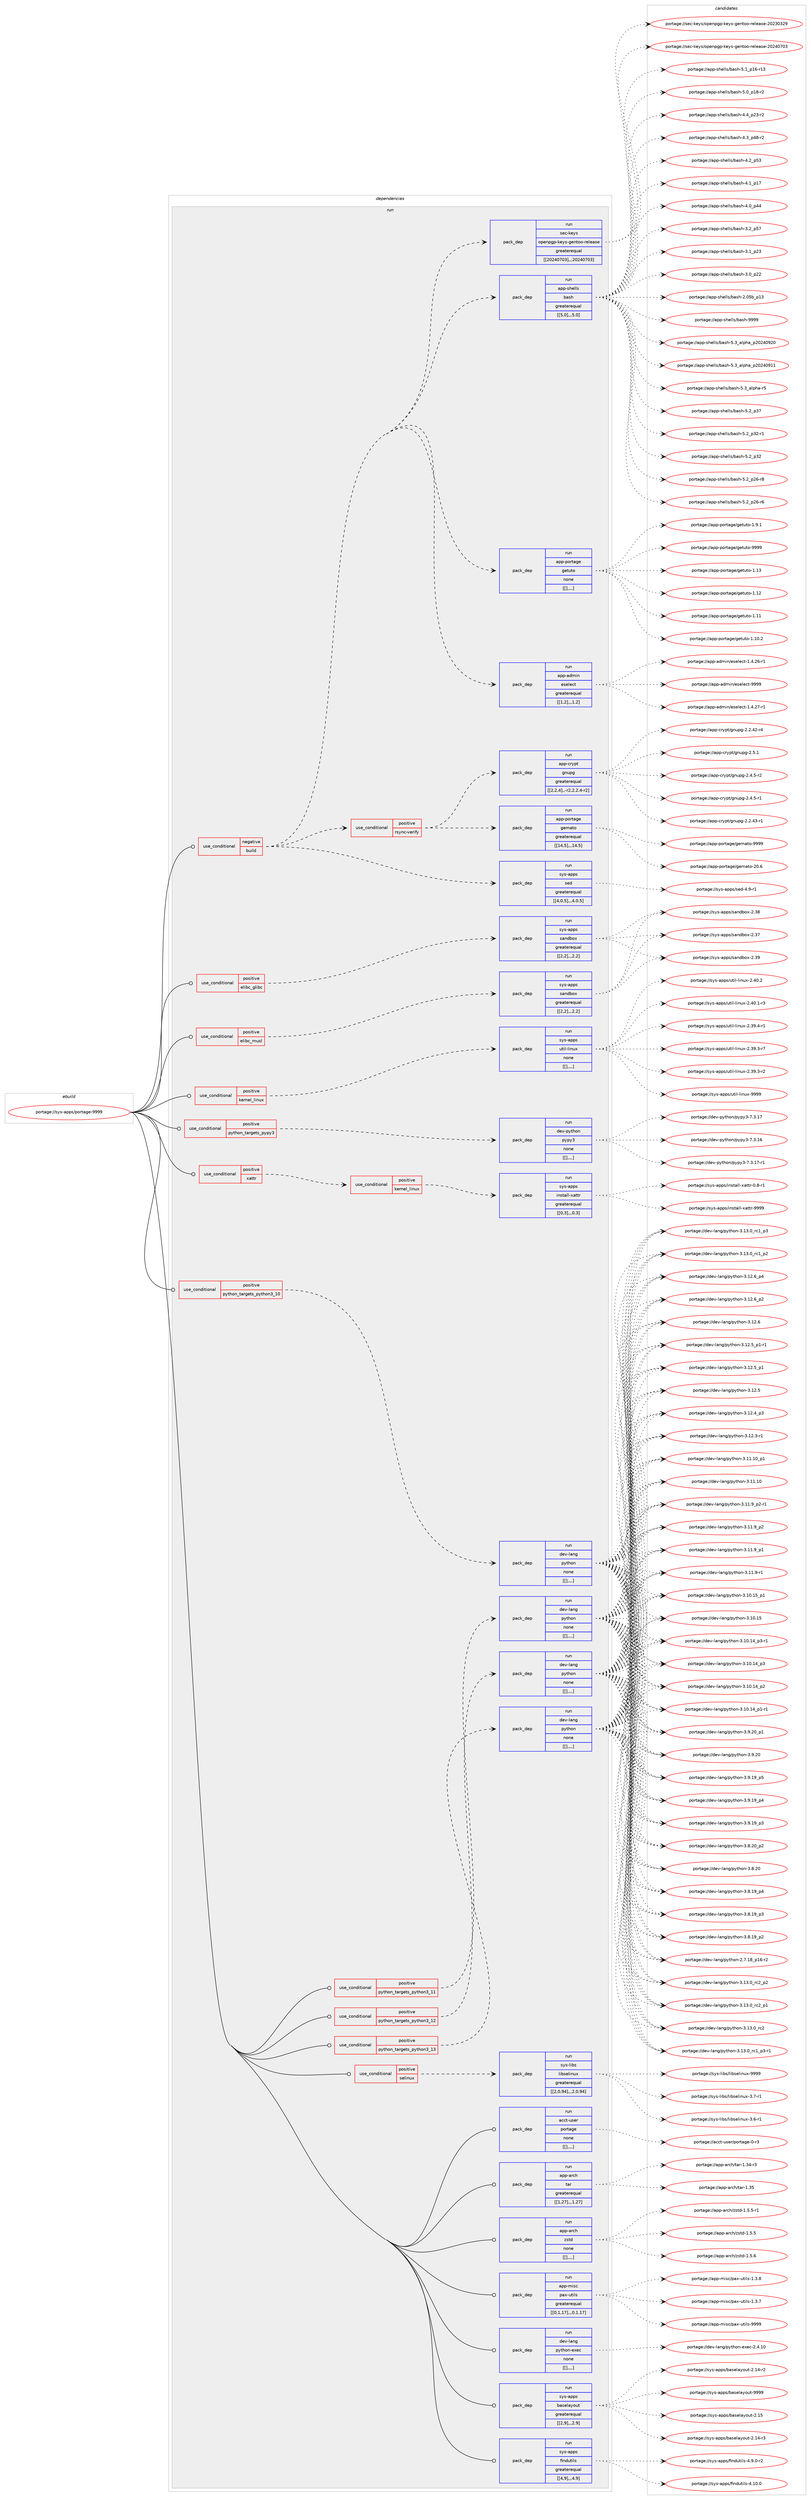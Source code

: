 digraph prolog {

# *************
# Graph options
# *************

newrank=true;
concentrate=true;
compound=true;
graph [rankdir=LR,fontname=Helvetica,fontsize=10,ranksep=1.5];#, ranksep=2.5, nodesep=0.2];
edge  [arrowhead=vee];
node  [fontname=Helvetica,fontsize=10];

# **********
# The ebuild
# **********

subgraph cluster_leftcol {
color=gray;
label=<<i>ebuild</i>>;
id [label="portage://sys-apps/portage-9999", color=red, width=4, href="../sys-apps/portage-9999.svg"];
}

# ****************
# The dependencies
# ****************

subgraph cluster_midcol {
color=gray;
label=<<i>dependencies</i>>;
subgraph cluster_compile {
fillcolor="#eeeeee";
style=filled;
label=<<i>compile</i>>;
}
subgraph cluster_compileandrun {
fillcolor="#eeeeee";
style=filled;
label=<<i>compile and run</i>>;
}
subgraph cluster_run {
fillcolor="#eeeeee";
style=filled;
label=<<i>run</i>>;
subgraph cond2958 {
dependency8307 [label=<<TABLE BORDER="0" CELLBORDER="1" CELLSPACING="0" CELLPADDING="4"><TR><TD ROWSPAN="3" CELLPADDING="10">use_conditional</TD></TR><TR><TD>negative</TD></TR><TR><TD>build</TD></TR></TABLE>>, shape=none, color=red];
subgraph pack5324 {
dependency8308 [label=<<TABLE BORDER="0" CELLBORDER="1" CELLSPACING="0" CELLPADDING="4" WIDTH="220"><TR><TD ROWSPAN="6" CELLPADDING="30">pack_dep</TD></TR><TR><TD WIDTH="110">run</TD></TR><TR><TD>app-admin</TD></TR><TR><TD>eselect</TD></TR><TR><TD>greaterequal</TD></TR><TR><TD>[[1,2],,,1.2]</TD></TR></TABLE>>, shape=none, color=blue];
}
dependency8307:e -> dependency8308:w [weight=20,style="dashed",arrowhead="vee"];
subgraph pack5325 {
dependency8309 [label=<<TABLE BORDER="0" CELLBORDER="1" CELLSPACING="0" CELLPADDING="4" WIDTH="220"><TR><TD ROWSPAN="6" CELLPADDING="30">pack_dep</TD></TR><TR><TD WIDTH="110">run</TD></TR><TR><TD>app-portage</TD></TR><TR><TD>getuto</TD></TR><TR><TD>none</TD></TR><TR><TD>[[],,,,]</TD></TR></TABLE>>, shape=none, color=blue];
}
dependency8307:e -> dependency8309:w [weight=20,style="dashed",arrowhead="vee"];
subgraph pack5326 {
dependency8310 [label=<<TABLE BORDER="0" CELLBORDER="1" CELLSPACING="0" CELLPADDING="4" WIDTH="220"><TR><TD ROWSPAN="6" CELLPADDING="30">pack_dep</TD></TR><TR><TD WIDTH="110">run</TD></TR><TR><TD>app-shells</TD></TR><TR><TD>bash</TD></TR><TR><TD>greaterequal</TD></TR><TR><TD>[[5,0],,,5.0]</TD></TR></TABLE>>, shape=none, color=blue];
}
dependency8307:e -> dependency8310:w [weight=20,style="dashed",arrowhead="vee"];
subgraph pack5327 {
dependency8311 [label=<<TABLE BORDER="0" CELLBORDER="1" CELLSPACING="0" CELLPADDING="4" WIDTH="220"><TR><TD ROWSPAN="6" CELLPADDING="30">pack_dep</TD></TR><TR><TD WIDTH="110">run</TD></TR><TR><TD>sec-keys</TD></TR><TR><TD>openpgp-keys-gentoo-release</TD></TR><TR><TD>greaterequal</TD></TR><TR><TD>[[20240703],,,20240703]</TD></TR></TABLE>>, shape=none, color=blue];
}
dependency8307:e -> dependency8311:w [weight=20,style="dashed",arrowhead="vee"];
subgraph pack5328 {
dependency8312 [label=<<TABLE BORDER="0" CELLBORDER="1" CELLSPACING="0" CELLPADDING="4" WIDTH="220"><TR><TD ROWSPAN="6" CELLPADDING="30">pack_dep</TD></TR><TR><TD WIDTH="110">run</TD></TR><TR><TD>sys-apps</TD></TR><TR><TD>sed</TD></TR><TR><TD>greaterequal</TD></TR><TR><TD>[[4,0,5],,,4.0.5]</TD></TR></TABLE>>, shape=none, color=blue];
}
dependency8307:e -> dependency8312:w [weight=20,style="dashed",arrowhead="vee"];
subgraph cond2959 {
dependency8313 [label=<<TABLE BORDER="0" CELLBORDER="1" CELLSPACING="0" CELLPADDING="4"><TR><TD ROWSPAN="3" CELLPADDING="10">use_conditional</TD></TR><TR><TD>positive</TD></TR><TR><TD>rsync-verify</TD></TR></TABLE>>, shape=none, color=red];
subgraph pack5329 {
dependency8314 [label=<<TABLE BORDER="0" CELLBORDER="1" CELLSPACING="0" CELLPADDING="4" WIDTH="220"><TR><TD ROWSPAN="6" CELLPADDING="30">pack_dep</TD></TR><TR><TD WIDTH="110">run</TD></TR><TR><TD>app-crypt</TD></TR><TR><TD>gnupg</TD></TR><TR><TD>greaterequal</TD></TR><TR><TD>[[2,2,4],,-r2,2.2.4-r2]</TD></TR></TABLE>>, shape=none, color=blue];
}
dependency8313:e -> dependency8314:w [weight=20,style="dashed",arrowhead="vee"];
subgraph pack5330 {
dependency8315 [label=<<TABLE BORDER="0" CELLBORDER="1" CELLSPACING="0" CELLPADDING="4" WIDTH="220"><TR><TD ROWSPAN="6" CELLPADDING="30">pack_dep</TD></TR><TR><TD WIDTH="110">run</TD></TR><TR><TD>app-portage</TD></TR><TR><TD>gemato</TD></TR><TR><TD>greaterequal</TD></TR><TR><TD>[[14,5],,,14.5]</TD></TR></TABLE>>, shape=none, color=blue];
}
dependency8313:e -> dependency8315:w [weight=20,style="dashed",arrowhead="vee"];
}
dependency8307:e -> dependency8313:w [weight=20,style="dashed",arrowhead="vee"];
}
id:e -> dependency8307:w [weight=20,style="solid",arrowhead="odot"];
subgraph cond2960 {
dependency8316 [label=<<TABLE BORDER="0" CELLBORDER="1" CELLSPACING="0" CELLPADDING="4"><TR><TD ROWSPAN="3" CELLPADDING="10">use_conditional</TD></TR><TR><TD>positive</TD></TR><TR><TD>elibc_glibc</TD></TR></TABLE>>, shape=none, color=red];
subgraph pack5331 {
dependency8317 [label=<<TABLE BORDER="0" CELLBORDER="1" CELLSPACING="0" CELLPADDING="4" WIDTH="220"><TR><TD ROWSPAN="6" CELLPADDING="30">pack_dep</TD></TR><TR><TD WIDTH="110">run</TD></TR><TR><TD>sys-apps</TD></TR><TR><TD>sandbox</TD></TR><TR><TD>greaterequal</TD></TR><TR><TD>[[2,2],,,2.2]</TD></TR></TABLE>>, shape=none, color=blue];
}
dependency8316:e -> dependency8317:w [weight=20,style="dashed",arrowhead="vee"];
}
id:e -> dependency8316:w [weight=20,style="solid",arrowhead="odot"];
subgraph cond2961 {
dependency8318 [label=<<TABLE BORDER="0" CELLBORDER="1" CELLSPACING="0" CELLPADDING="4"><TR><TD ROWSPAN="3" CELLPADDING="10">use_conditional</TD></TR><TR><TD>positive</TD></TR><TR><TD>elibc_musl</TD></TR></TABLE>>, shape=none, color=red];
subgraph pack5332 {
dependency8319 [label=<<TABLE BORDER="0" CELLBORDER="1" CELLSPACING="0" CELLPADDING="4" WIDTH="220"><TR><TD ROWSPAN="6" CELLPADDING="30">pack_dep</TD></TR><TR><TD WIDTH="110">run</TD></TR><TR><TD>sys-apps</TD></TR><TR><TD>sandbox</TD></TR><TR><TD>greaterequal</TD></TR><TR><TD>[[2,2],,,2.2]</TD></TR></TABLE>>, shape=none, color=blue];
}
dependency8318:e -> dependency8319:w [weight=20,style="dashed",arrowhead="vee"];
}
id:e -> dependency8318:w [weight=20,style="solid",arrowhead="odot"];
subgraph cond2962 {
dependency8320 [label=<<TABLE BORDER="0" CELLBORDER="1" CELLSPACING="0" CELLPADDING="4"><TR><TD ROWSPAN="3" CELLPADDING="10">use_conditional</TD></TR><TR><TD>positive</TD></TR><TR><TD>kernel_linux</TD></TR></TABLE>>, shape=none, color=red];
subgraph pack5333 {
dependency8321 [label=<<TABLE BORDER="0" CELLBORDER="1" CELLSPACING="0" CELLPADDING="4" WIDTH="220"><TR><TD ROWSPAN="6" CELLPADDING="30">pack_dep</TD></TR><TR><TD WIDTH="110">run</TD></TR><TR><TD>sys-apps</TD></TR><TR><TD>util-linux</TD></TR><TR><TD>none</TD></TR><TR><TD>[[],,,,]</TD></TR></TABLE>>, shape=none, color=blue];
}
dependency8320:e -> dependency8321:w [weight=20,style="dashed",arrowhead="vee"];
}
id:e -> dependency8320:w [weight=20,style="solid",arrowhead="odot"];
subgraph cond2963 {
dependency8322 [label=<<TABLE BORDER="0" CELLBORDER="1" CELLSPACING="0" CELLPADDING="4"><TR><TD ROWSPAN="3" CELLPADDING="10">use_conditional</TD></TR><TR><TD>positive</TD></TR><TR><TD>python_targets_pypy3</TD></TR></TABLE>>, shape=none, color=red];
subgraph pack5334 {
dependency8323 [label=<<TABLE BORDER="0" CELLBORDER="1" CELLSPACING="0" CELLPADDING="4" WIDTH="220"><TR><TD ROWSPAN="6" CELLPADDING="30">pack_dep</TD></TR><TR><TD WIDTH="110">run</TD></TR><TR><TD>dev-python</TD></TR><TR><TD>pypy3</TD></TR><TR><TD>none</TD></TR><TR><TD>[[],,,,]</TD></TR></TABLE>>, shape=none, color=blue];
}
dependency8322:e -> dependency8323:w [weight=20,style="dashed",arrowhead="vee"];
}
id:e -> dependency8322:w [weight=20,style="solid",arrowhead="odot"];
subgraph cond2964 {
dependency8324 [label=<<TABLE BORDER="0" CELLBORDER="1" CELLSPACING="0" CELLPADDING="4"><TR><TD ROWSPAN="3" CELLPADDING="10">use_conditional</TD></TR><TR><TD>positive</TD></TR><TR><TD>python_targets_python3_10</TD></TR></TABLE>>, shape=none, color=red];
subgraph pack5335 {
dependency8325 [label=<<TABLE BORDER="0" CELLBORDER="1" CELLSPACING="0" CELLPADDING="4" WIDTH="220"><TR><TD ROWSPAN="6" CELLPADDING="30">pack_dep</TD></TR><TR><TD WIDTH="110">run</TD></TR><TR><TD>dev-lang</TD></TR><TR><TD>python</TD></TR><TR><TD>none</TD></TR><TR><TD>[[],,,,]</TD></TR></TABLE>>, shape=none, color=blue];
}
dependency8324:e -> dependency8325:w [weight=20,style="dashed",arrowhead="vee"];
}
id:e -> dependency8324:w [weight=20,style="solid",arrowhead="odot"];
subgraph cond2965 {
dependency8326 [label=<<TABLE BORDER="0" CELLBORDER="1" CELLSPACING="0" CELLPADDING="4"><TR><TD ROWSPAN="3" CELLPADDING="10">use_conditional</TD></TR><TR><TD>positive</TD></TR><TR><TD>python_targets_python3_11</TD></TR></TABLE>>, shape=none, color=red];
subgraph pack5336 {
dependency8327 [label=<<TABLE BORDER="0" CELLBORDER="1" CELLSPACING="0" CELLPADDING="4" WIDTH="220"><TR><TD ROWSPAN="6" CELLPADDING="30">pack_dep</TD></TR><TR><TD WIDTH="110">run</TD></TR><TR><TD>dev-lang</TD></TR><TR><TD>python</TD></TR><TR><TD>none</TD></TR><TR><TD>[[],,,,]</TD></TR></TABLE>>, shape=none, color=blue];
}
dependency8326:e -> dependency8327:w [weight=20,style="dashed",arrowhead="vee"];
}
id:e -> dependency8326:w [weight=20,style="solid",arrowhead="odot"];
subgraph cond2966 {
dependency8328 [label=<<TABLE BORDER="0" CELLBORDER="1" CELLSPACING="0" CELLPADDING="4"><TR><TD ROWSPAN="3" CELLPADDING="10">use_conditional</TD></TR><TR><TD>positive</TD></TR><TR><TD>python_targets_python3_12</TD></TR></TABLE>>, shape=none, color=red];
subgraph pack5337 {
dependency8329 [label=<<TABLE BORDER="0" CELLBORDER="1" CELLSPACING="0" CELLPADDING="4" WIDTH="220"><TR><TD ROWSPAN="6" CELLPADDING="30">pack_dep</TD></TR><TR><TD WIDTH="110">run</TD></TR><TR><TD>dev-lang</TD></TR><TR><TD>python</TD></TR><TR><TD>none</TD></TR><TR><TD>[[],,,,]</TD></TR></TABLE>>, shape=none, color=blue];
}
dependency8328:e -> dependency8329:w [weight=20,style="dashed",arrowhead="vee"];
}
id:e -> dependency8328:w [weight=20,style="solid",arrowhead="odot"];
subgraph cond2967 {
dependency8330 [label=<<TABLE BORDER="0" CELLBORDER="1" CELLSPACING="0" CELLPADDING="4"><TR><TD ROWSPAN="3" CELLPADDING="10">use_conditional</TD></TR><TR><TD>positive</TD></TR><TR><TD>python_targets_python3_13</TD></TR></TABLE>>, shape=none, color=red];
subgraph pack5338 {
dependency8331 [label=<<TABLE BORDER="0" CELLBORDER="1" CELLSPACING="0" CELLPADDING="4" WIDTH="220"><TR><TD ROWSPAN="6" CELLPADDING="30">pack_dep</TD></TR><TR><TD WIDTH="110">run</TD></TR><TR><TD>dev-lang</TD></TR><TR><TD>python</TD></TR><TR><TD>none</TD></TR><TR><TD>[[],,,,]</TD></TR></TABLE>>, shape=none, color=blue];
}
dependency8330:e -> dependency8331:w [weight=20,style="dashed",arrowhead="vee"];
}
id:e -> dependency8330:w [weight=20,style="solid",arrowhead="odot"];
subgraph cond2968 {
dependency8332 [label=<<TABLE BORDER="0" CELLBORDER="1" CELLSPACING="0" CELLPADDING="4"><TR><TD ROWSPAN="3" CELLPADDING="10">use_conditional</TD></TR><TR><TD>positive</TD></TR><TR><TD>selinux</TD></TR></TABLE>>, shape=none, color=red];
subgraph pack5339 {
dependency8333 [label=<<TABLE BORDER="0" CELLBORDER="1" CELLSPACING="0" CELLPADDING="4" WIDTH="220"><TR><TD ROWSPAN="6" CELLPADDING="30">pack_dep</TD></TR><TR><TD WIDTH="110">run</TD></TR><TR><TD>sys-libs</TD></TR><TR><TD>libselinux</TD></TR><TR><TD>greaterequal</TD></TR><TR><TD>[[2,0,94],,,2.0.94]</TD></TR></TABLE>>, shape=none, color=blue];
}
dependency8332:e -> dependency8333:w [weight=20,style="dashed",arrowhead="vee"];
}
id:e -> dependency8332:w [weight=20,style="solid",arrowhead="odot"];
subgraph cond2969 {
dependency8334 [label=<<TABLE BORDER="0" CELLBORDER="1" CELLSPACING="0" CELLPADDING="4"><TR><TD ROWSPAN="3" CELLPADDING="10">use_conditional</TD></TR><TR><TD>positive</TD></TR><TR><TD>xattr</TD></TR></TABLE>>, shape=none, color=red];
subgraph cond2970 {
dependency8335 [label=<<TABLE BORDER="0" CELLBORDER="1" CELLSPACING="0" CELLPADDING="4"><TR><TD ROWSPAN="3" CELLPADDING="10">use_conditional</TD></TR><TR><TD>positive</TD></TR><TR><TD>kernel_linux</TD></TR></TABLE>>, shape=none, color=red];
subgraph pack5340 {
dependency8336 [label=<<TABLE BORDER="0" CELLBORDER="1" CELLSPACING="0" CELLPADDING="4" WIDTH="220"><TR><TD ROWSPAN="6" CELLPADDING="30">pack_dep</TD></TR><TR><TD WIDTH="110">run</TD></TR><TR><TD>sys-apps</TD></TR><TR><TD>install-xattr</TD></TR><TR><TD>greaterequal</TD></TR><TR><TD>[[0,3],,,0.3]</TD></TR></TABLE>>, shape=none, color=blue];
}
dependency8335:e -> dependency8336:w [weight=20,style="dashed",arrowhead="vee"];
}
dependency8334:e -> dependency8335:w [weight=20,style="dashed",arrowhead="vee"];
}
id:e -> dependency8334:w [weight=20,style="solid",arrowhead="odot"];
subgraph pack5341 {
dependency8337 [label=<<TABLE BORDER="0" CELLBORDER="1" CELLSPACING="0" CELLPADDING="4" WIDTH="220"><TR><TD ROWSPAN="6" CELLPADDING="30">pack_dep</TD></TR><TR><TD WIDTH="110">run</TD></TR><TR><TD>acct-user</TD></TR><TR><TD>portage</TD></TR><TR><TD>none</TD></TR><TR><TD>[[],,,,]</TD></TR></TABLE>>, shape=none, color=blue];
}
id:e -> dependency8337:w [weight=20,style="solid",arrowhead="odot"];
subgraph pack5342 {
dependency8338 [label=<<TABLE BORDER="0" CELLBORDER="1" CELLSPACING="0" CELLPADDING="4" WIDTH="220"><TR><TD ROWSPAN="6" CELLPADDING="30">pack_dep</TD></TR><TR><TD WIDTH="110">run</TD></TR><TR><TD>app-arch</TD></TR><TR><TD>tar</TD></TR><TR><TD>greaterequal</TD></TR><TR><TD>[[1,27],,,1.27]</TD></TR></TABLE>>, shape=none, color=blue];
}
id:e -> dependency8338:w [weight=20,style="solid",arrowhead="odot"];
subgraph pack5343 {
dependency8339 [label=<<TABLE BORDER="0" CELLBORDER="1" CELLSPACING="0" CELLPADDING="4" WIDTH="220"><TR><TD ROWSPAN="6" CELLPADDING="30">pack_dep</TD></TR><TR><TD WIDTH="110">run</TD></TR><TR><TD>app-arch</TD></TR><TR><TD>zstd</TD></TR><TR><TD>none</TD></TR><TR><TD>[[],,,,]</TD></TR></TABLE>>, shape=none, color=blue];
}
id:e -> dependency8339:w [weight=20,style="solid",arrowhead="odot"];
subgraph pack5344 {
dependency8340 [label=<<TABLE BORDER="0" CELLBORDER="1" CELLSPACING="0" CELLPADDING="4" WIDTH="220"><TR><TD ROWSPAN="6" CELLPADDING="30">pack_dep</TD></TR><TR><TD WIDTH="110">run</TD></TR><TR><TD>app-misc</TD></TR><TR><TD>pax-utils</TD></TR><TR><TD>greaterequal</TD></TR><TR><TD>[[0,1,17],,,0.1.17]</TD></TR></TABLE>>, shape=none, color=blue];
}
id:e -> dependency8340:w [weight=20,style="solid",arrowhead="odot"];
subgraph pack5345 {
dependency8341 [label=<<TABLE BORDER="0" CELLBORDER="1" CELLSPACING="0" CELLPADDING="4" WIDTH="220"><TR><TD ROWSPAN="6" CELLPADDING="30">pack_dep</TD></TR><TR><TD WIDTH="110">run</TD></TR><TR><TD>dev-lang</TD></TR><TR><TD>python-exec</TD></TR><TR><TD>none</TD></TR><TR><TD>[[],,,,]</TD></TR></TABLE>>, shape=none, color=blue];
}
id:e -> dependency8341:w [weight=20,style="solid",arrowhead="odot"];
subgraph pack5346 {
dependency8342 [label=<<TABLE BORDER="0" CELLBORDER="1" CELLSPACING="0" CELLPADDING="4" WIDTH="220"><TR><TD ROWSPAN="6" CELLPADDING="30">pack_dep</TD></TR><TR><TD WIDTH="110">run</TD></TR><TR><TD>sys-apps</TD></TR><TR><TD>baselayout</TD></TR><TR><TD>greaterequal</TD></TR><TR><TD>[[2,9],,,2.9]</TD></TR></TABLE>>, shape=none, color=blue];
}
id:e -> dependency8342:w [weight=20,style="solid",arrowhead="odot"];
subgraph pack5347 {
dependency8343 [label=<<TABLE BORDER="0" CELLBORDER="1" CELLSPACING="0" CELLPADDING="4" WIDTH="220"><TR><TD ROWSPAN="6" CELLPADDING="30">pack_dep</TD></TR><TR><TD WIDTH="110">run</TD></TR><TR><TD>sys-apps</TD></TR><TR><TD>findutils</TD></TR><TR><TD>greaterequal</TD></TR><TR><TD>[[4,9],,,4.9]</TD></TR></TABLE>>, shape=none, color=blue];
}
id:e -> dependency8343:w [weight=20,style="solid",arrowhead="odot"];
}
}

# **************
# The candidates
# **************

subgraph cluster_choices {
rank=same;
color=gray;
label=<<i>candidates</i>>;

subgraph choice5324 {
color=black;
nodesep=1;
choice97112112459710010910511047101115101108101991164557575757 [label="portage://app-admin/eselect-9999", color=red, width=4,href="../app-admin/eselect-9999.svg"];
choice9711211245971001091051104710111510110810199116454946524650554511449 [label="portage://app-admin/eselect-1.4.27-r1", color=red, width=4,href="../app-admin/eselect-1.4.27-r1.svg"];
choice9711211245971001091051104710111510110810199116454946524650544511449 [label="portage://app-admin/eselect-1.4.26-r1", color=red, width=4,href="../app-admin/eselect-1.4.26-r1.svg"];
dependency8308:e -> choice97112112459710010910511047101115101108101991164557575757:w [style=dotted,weight="100"];
dependency8308:e -> choice9711211245971001091051104710111510110810199116454946524650554511449:w [style=dotted,weight="100"];
dependency8308:e -> choice9711211245971001091051104710111510110810199116454946524650544511449:w [style=dotted,weight="100"];
}
subgraph choice5325 {
color=black;
nodesep=1;
choice971121124511211111411697103101471031011161171161114557575757 [label="portage://app-portage/getuto-9999", color=red, width=4,href="../app-portage/getuto-9999.svg"];
choice971121124511211111411697103101471031011161171161114549464951 [label="portage://app-portage/getuto-1.13", color=red, width=4,href="../app-portage/getuto-1.13.svg"];
choice971121124511211111411697103101471031011161171161114549464950 [label="portage://app-portage/getuto-1.12", color=red, width=4,href="../app-portage/getuto-1.12.svg"];
choice971121124511211111411697103101471031011161171161114549464949 [label="portage://app-portage/getuto-1.11", color=red, width=4,href="../app-portage/getuto-1.11.svg"];
choice9711211245112111114116971031014710310111611711611145494649484650 [label="portage://app-portage/getuto-1.10.2", color=red, width=4,href="../app-portage/getuto-1.10.2.svg"];
choice97112112451121111141169710310147103101116117116111454946574649 [label="portage://app-portage/getuto-1.9.1", color=red, width=4,href="../app-portage/getuto-1.9.1.svg"];
dependency8309:e -> choice971121124511211111411697103101471031011161171161114557575757:w [style=dotted,weight="100"];
dependency8309:e -> choice971121124511211111411697103101471031011161171161114549464951:w [style=dotted,weight="100"];
dependency8309:e -> choice971121124511211111411697103101471031011161171161114549464950:w [style=dotted,weight="100"];
dependency8309:e -> choice971121124511211111411697103101471031011161171161114549464949:w [style=dotted,weight="100"];
dependency8309:e -> choice9711211245112111114116971031014710310111611711611145494649484650:w [style=dotted,weight="100"];
dependency8309:e -> choice97112112451121111141169710310147103101116117116111454946574649:w [style=dotted,weight="100"];
}
subgraph choice5326 {
color=black;
nodesep=1;
choice97112112451151041011081081154798971151044557575757 [label="portage://app-shells/bash-9999", color=red, width=4,href="../app-shells/bash-9999.svg"];
choice971121124511510410110810811547989711510445534651959710811210497951125048505248575048 [label="portage://app-shells/bash-5.3_alpha_p20240920", color=red, width=4,href="../app-shells/bash-5.3_alpha_p20240920.svg"];
choice971121124511510410110810811547989711510445534651959710811210497951125048505248574949 [label="portage://app-shells/bash-5.3_alpha_p20240911", color=red, width=4,href="../app-shells/bash-5.3_alpha_p20240911.svg"];
choice9711211245115104101108108115479897115104455346519597108112104974511453 [label="portage://app-shells/bash-5.3_alpha-r5", color=red, width=4,href="../app-shells/bash-5.3_alpha-r5.svg"];
choice971121124511510410110810811547989711510445534650951125155 [label="portage://app-shells/bash-5.2_p37", color=red, width=4,href="../app-shells/bash-5.2_p37.svg"];
choice9711211245115104101108108115479897115104455346509511251504511449 [label="portage://app-shells/bash-5.2_p32-r1", color=red, width=4,href="../app-shells/bash-5.2_p32-r1.svg"];
choice971121124511510410110810811547989711510445534650951125150 [label="portage://app-shells/bash-5.2_p32", color=red, width=4,href="../app-shells/bash-5.2_p32.svg"];
choice9711211245115104101108108115479897115104455346509511250544511456 [label="portage://app-shells/bash-5.2_p26-r8", color=red, width=4,href="../app-shells/bash-5.2_p26-r8.svg"];
choice9711211245115104101108108115479897115104455346509511250544511454 [label="portage://app-shells/bash-5.2_p26-r6", color=red, width=4,href="../app-shells/bash-5.2_p26-r6.svg"];
choice971121124511510410110810811547989711510445534649951124954451144951 [label="portage://app-shells/bash-5.1_p16-r13", color=red, width=4,href="../app-shells/bash-5.1_p16-r13.svg"];
choice9711211245115104101108108115479897115104455346489511249564511450 [label="portage://app-shells/bash-5.0_p18-r2", color=red, width=4,href="../app-shells/bash-5.0_p18-r2.svg"];
choice9711211245115104101108108115479897115104455246529511250514511450 [label="portage://app-shells/bash-4.4_p23-r2", color=red, width=4,href="../app-shells/bash-4.4_p23-r2.svg"];
choice9711211245115104101108108115479897115104455246519511252564511450 [label="portage://app-shells/bash-4.3_p48-r2", color=red, width=4,href="../app-shells/bash-4.3_p48-r2.svg"];
choice971121124511510410110810811547989711510445524650951125351 [label="portage://app-shells/bash-4.2_p53", color=red, width=4,href="../app-shells/bash-4.2_p53.svg"];
choice971121124511510410110810811547989711510445524649951124955 [label="portage://app-shells/bash-4.1_p17", color=red, width=4,href="../app-shells/bash-4.1_p17.svg"];
choice971121124511510410110810811547989711510445524648951125252 [label="portage://app-shells/bash-4.0_p44", color=red, width=4,href="../app-shells/bash-4.0_p44.svg"];
choice971121124511510410110810811547989711510445514650951125355 [label="portage://app-shells/bash-3.2_p57", color=red, width=4,href="../app-shells/bash-3.2_p57.svg"];
choice971121124511510410110810811547989711510445514649951125051 [label="portage://app-shells/bash-3.1_p23", color=red, width=4,href="../app-shells/bash-3.1_p23.svg"];
choice971121124511510410110810811547989711510445514648951125050 [label="portage://app-shells/bash-3.0_p22", color=red, width=4,href="../app-shells/bash-3.0_p22.svg"];
choice9711211245115104101108108115479897115104455046485398951124951 [label="portage://app-shells/bash-2.05b_p13", color=red, width=4,href="../app-shells/bash-2.05b_p13.svg"];
dependency8310:e -> choice97112112451151041011081081154798971151044557575757:w [style=dotted,weight="100"];
dependency8310:e -> choice971121124511510410110810811547989711510445534651959710811210497951125048505248575048:w [style=dotted,weight="100"];
dependency8310:e -> choice971121124511510410110810811547989711510445534651959710811210497951125048505248574949:w [style=dotted,weight="100"];
dependency8310:e -> choice9711211245115104101108108115479897115104455346519597108112104974511453:w [style=dotted,weight="100"];
dependency8310:e -> choice971121124511510410110810811547989711510445534650951125155:w [style=dotted,weight="100"];
dependency8310:e -> choice9711211245115104101108108115479897115104455346509511251504511449:w [style=dotted,weight="100"];
dependency8310:e -> choice971121124511510410110810811547989711510445534650951125150:w [style=dotted,weight="100"];
dependency8310:e -> choice9711211245115104101108108115479897115104455346509511250544511456:w [style=dotted,weight="100"];
dependency8310:e -> choice9711211245115104101108108115479897115104455346509511250544511454:w [style=dotted,weight="100"];
dependency8310:e -> choice971121124511510410110810811547989711510445534649951124954451144951:w [style=dotted,weight="100"];
dependency8310:e -> choice9711211245115104101108108115479897115104455346489511249564511450:w [style=dotted,weight="100"];
dependency8310:e -> choice9711211245115104101108108115479897115104455246529511250514511450:w [style=dotted,weight="100"];
dependency8310:e -> choice9711211245115104101108108115479897115104455246519511252564511450:w [style=dotted,weight="100"];
dependency8310:e -> choice971121124511510410110810811547989711510445524650951125351:w [style=dotted,weight="100"];
dependency8310:e -> choice971121124511510410110810811547989711510445524649951124955:w [style=dotted,weight="100"];
dependency8310:e -> choice971121124511510410110810811547989711510445524648951125252:w [style=dotted,weight="100"];
dependency8310:e -> choice971121124511510410110810811547989711510445514650951125355:w [style=dotted,weight="100"];
dependency8310:e -> choice971121124511510410110810811547989711510445514649951125051:w [style=dotted,weight="100"];
dependency8310:e -> choice971121124511510410110810811547989711510445514648951125050:w [style=dotted,weight="100"];
dependency8310:e -> choice9711211245115104101108108115479897115104455046485398951124951:w [style=dotted,weight="100"];
}
subgraph choice5327 {
color=black;
nodesep=1;
choice11510199451071011211154711111210111011210311245107101121115451031011101161111114511410110810197115101455048505248554851 [label="portage://sec-keys/openpgp-keys-gentoo-release-20240703", color=red, width=4,href="../sec-keys/openpgp-keys-gentoo-release-20240703.svg"];
choice11510199451071011211154711111210111011210311245107101121115451031011101161111114511410110810197115101455048505148515057 [label="portage://sec-keys/openpgp-keys-gentoo-release-20230329", color=red, width=4,href="../sec-keys/openpgp-keys-gentoo-release-20230329.svg"];
dependency8311:e -> choice11510199451071011211154711111210111011210311245107101121115451031011101161111114511410110810197115101455048505248554851:w [style=dotted,weight="100"];
dependency8311:e -> choice11510199451071011211154711111210111011210311245107101121115451031011101161111114511410110810197115101455048505148515057:w [style=dotted,weight="100"];
}
subgraph choice5328 {
color=black;
nodesep=1;
choice115121115459711211211547115101100455246574511449 [label="portage://sys-apps/sed-4.9-r1", color=red, width=4,href="../sys-apps/sed-4.9-r1.svg"];
dependency8312:e -> choice115121115459711211211547115101100455246574511449:w [style=dotted,weight="100"];
}
subgraph choice5329 {
color=black;
nodesep=1;
choice97112112459911412111211647103110117112103455046534649 [label="portage://app-crypt/gnupg-2.5.1", color=red, width=4,href="../app-crypt/gnupg-2.5.1.svg"];
choice971121124599114121112116471031101171121034550465246534511450 [label="portage://app-crypt/gnupg-2.4.5-r2", color=red, width=4,href="../app-crypt/gnupg-2.4.5-r2.svg"];
choice971121124599114121112116471031101171121034550465246534511449 [label="portage://app-crypt/gnupg-2.4.5-r1", color=red, width=4,href="../app-crypt/gnupg-2.4.5-r1.svg"];
choice97112112459911412111211647103110117112103455046504652514511449 [label="portage://app-crypt/gnupg-2.2.43-r1", color=red, width=4,href="../app-crypt/gnupg-2.2.43-r1.svg"];
choice97112112459911412111211647103110117112103455046504652504511452 [label="portage://app-crypt/gnupg-2.2.42-r4", color=red, width=4,href="../app-crypt/gnupg-2.2.42-r4.svg"];
dependency8314:e -> choice97112112459911412111211647103110117112103455046534649:w [style=dotted,weight="100"];
dependency8314:e -> choice971121124599114121112116471031101171121034550465246534511450:w [style=dotted,weight="100"];
dependency8314:e -> choice971121124599114121112116471031101171121034550465246534511449:w [style=dotted,weight="100"];
dependency8314:e -> choice97112112459911412111211647103110117112103455046504652514511449:w [style=dotted,weight="100"];
dependency8314:e -> choice97112112459911412111211647103110117112103455046504652504511452:w [style=dotted,weight="100"];
}
subgraph choice5330 {
color=black;
nodesep=1;
choice97112112451121111141169710310147103101109971161114557575757 [label="portage://app-portage/gemato-9999", color=red, width=4,href="../app-portage/gemato-9999.svg"];
choice97112112451121111141169710310147103101109971161114550484654 [label="portage://app-portage/gemato-20.6", color=red, width=4,href="../app-portage/gemato-20.6.svg"];
dependency8315:e -> choice97112112451121111141169710310147103101109971161114557575757:w [style=dotted,weight="100"];
dependency8315:e -> choice97112112451121111141169710310147103101109971161114550484654:w [style=dotted,weight="100"];
}
subgraph choice5331 {
color=black;
nodesep=1;
choice11512111545971121121154711597110100981111204550465157 [label="portage://sys-apps/sandbox-2.39", color=red, width=4,href="../sys-apps/sandbox-2.39.svg"];
choice11512111545971121121154711597110100981111204550465156 [label="portage://sys-apps/sandbox-2.38", color=red, width=4,href="../sys-apps/sandbox-2.38.svg"];
choice11512111545971121121154711597110100981111204550465155 [label="portage://sys-apps/sandbox-2.37", color=red, width=4,href="../sys-apps/sandbox-2.37.svg"];
dependency8317:e -> choice11512111545971121121154711597110100981111204550465157:w [style=dotted,weight="100"];
dependency8317:e -> choice11512111545971121121154711597110100981111204550465156:w [style=dotted,weight="100"];
dependency8317:e -> choice11512111545971121121154711597110100981111204550465155:w [style=dotted,weight="100"];
}
subgraph choice5332 {
color=black;
nodesep=1;
choice11512111545971121121154711597110100981111204550465157 [label="portage://sys-apps/sandbox-2.39", color=red, width=4,href="../sys-apps/sandbox-2.39.svg"];
choice11512111545971121121154711597110100981111204550465156 [label="portage://sys-apps/sandbox-2.38", color=red, width=4,href="../sys-apps/sandbox-2.38.svg"];
choice11512111545971121121154711597110100981111204550465155 [label="portage://sys-apps/sandbox-2.37", color=red, width=4,href="../sys-apps/sandbox-2.37.svg"];
dependency8319:e -> choice11512111545971121121154711597110100981111204550465157:w [style=dotted,weight="100"];
dependency8319:e -> choice11512111545971121121154711597110100981111204550465156:w [style=dotted,weight="100"];
dependency8319:e -> choice11512111545971121121154711597110100981111204550465155:w [style=dotted,weight="100"];
}
subgraph choice5333 {
color=black;
nodesep=1;
choice115121115459711211211547117116105108451081051101171204557575757 [label="portage://sys-apps/util-linux-9999", color=red, width=4,href="../sys-apps/util-linux-9999.svg"];
choice1151211154597112112115471171161051084510810511011712045504652484650 [label="portage://sys-apps/util-linux-2.40.2", color=red, width=4,href="../sys-apps/util-linux-2.40.2.svg"];
choice11512111545971121121154711711610510845108105110117120455046524846494511451 [label="portage://sys-apps/util-linux-2.40.1-r3", color=red, width=4,href="../sys-apps/util-linux-2.40.1-r3.svg"];
choice11512111545971121121154711711610510845108105110117120455046515746524511449 [label="portage://sys-apps/util-linux-2.39.4-r1", color=red, width=4,href="../sys-apps/util-linux-2.39.4-r1.svg"];
choice11512111545971121121154711711610510845108105110117120455046515746514511455 [label="portage://sys-apps/util-linux-2.39.3-r7", color=red, width=4,href="../sys-apps/util-linux-2.39.3-r7.svg"];
choice11512111545971121121154711711610510845108105110117120455046515746514511450 [label="portage://sys-apps/util-linux-2.39.3-r2", color=red, width=4,href="../sys-apps/util-linux-2.39.3-r2.svg"];
dependency8321:e -> choice115121115459711211211547117116105108451081051101171204557575757:w [style=dotted,weight="100"];
dependency8321:e -> choice1151211154597112112115471171161051084510810511011712045504652484650:w [style=dotted,weight="100"];
dependency8321:e -> choice11512111545971121121154711711610510845108105110117120455046524846494511451:w [style=dotted,weight="100"];
dependency8321:e -> choice11512111545971121121154711711610510845108105110117120455046515746524511449:w [style=dotted,weight="100"];
dependency8321:e -> choice11512111545971121121154711711610510845108105110117120455046515746514511455:w [style=dotted,weight="100"];
dependency8321:e -> choice11512111545971121121154711711610510845108105110117120455046515746514511450:w [style=dotted,weight="100"];
}
subgraph choice5334 {
color=black;
nodesep=1;
choice100101118451121211161041111104711212111212151455546514649554511449 [label="portage://dev-python/pypy3-7.3.17-r1", color=red, width=4,href="../dev-python/pypy3-7.3.17-r1.svg"];
choice10010111845112121116104111110471121211121215145554651464955 [label="portage://dev-python/pypy3-7.3.17", color=red, width=4,href="../dev-python/pypy3-7.3.17.svg"];
choice10010111845112121116104111110471121211121215145554651464954 [label="portage://dev-python/pypy3-7.3.16", color=red, width=4,href="../dev-python/pypy3-7.3.16.svg"];
dependency8323:e -> choice100101118451121211161041111104711212111212151455546514649554511449:w [style=dotted,weight="100"];
dependency8323:e -> choice10010111845112121116104111110471121211121215145554651464955:w [style=dotted,weight="100"];
dependency8323:e -> choice10010111845112121116104111110471121211121215145554651464954:w [style=dotted,weight="100"];
}
subgraph choice5335 {
color=black;
nodesep=1;
choice100101118451089711010347112121116104111110455146495146489511499509511250 [label="portage://dev-lang/python-3.13.0_rc2_p2", color=red, width=4,href="../dev-lang/python-3.13.0_rc2_p2.svg"];
choice100101118451089711010347112121116104111110455146495146489511499509511249 [label="portage://dev-lang/python-3.13.0_rc2_p1", color=red, width=4,href="../dev-lang/python-3.13.0_rc2_p1.svg"];
choice10010111845108971101034711212111610411111045514649514648951149950 [label="portage://dev-lang/python-3.13.0_rc2", color=red, width=4,href="../dev-lang/python-3.13.0_rc2.svg"];
choice1001011184510897110103471121211161041111104551464951464895114994995112514511449 [label="portage://dev-lang/python-3.13.0_rc1_p3-r1", color=red, width=4,href="../dev-lang/python-3.13.0_rc1_p3-r1.svg"];
choice100101118451089711010347112121116104111110455146495146489511499499511251 [label="portage://dev-lang/python-3.13.0_rc1_p3", color=red, width=4,href="../dev-lang/python-3.13.0_rc1_p3.svg"];
choice100101118451089711010347112121116104111110455146495146489511499499511250 [label="portage://dev-lang/python-3.13.0_rc1_p2", color=red, width=4,href="../dev-lang/python-3.13.0_rc1_p2.svg"];
choice100101118451089711010347112121116104111110455146495046549511252 [label="portage://dev-lang/python-3.12.6_p4", color=red, width=4,href="../dev-lang/python-3.12.6_p4.svg"];
choice100101118451089711010347112121116104111110455146495046549511250 [label="portage://dev-lang/python-3.12.6_p2", color=red, width=4,href="../dev-lang/python-3.12.6_p2.svg"];
choice10010111845108971101034711212111610411111045514649504654 [label="portage://dev-lang/python-3.12.6", color=red, width=4,href="../dev-lang/python-3.12.6.svg"];
choice1001011184510897110103471121211161041111104551464950465395112494511449 [label="portage://dev-lang/python-3.12.5_p1-r1", color=red, width=4,href="../dev-lang/python-3.12.5_p1-r1.svg"];
choice100101118451089711010347112121116104111110455146495046539511249 [label="portage://dev-lang/python-3.12.5_p1", color=red, width=4,href="../dev-lang/python-3.12.5_p1.svg"];
choice10010111845108971101034711212111610411111045514649504653 [label="portage://dev-lang/python-3.12.5", color=red, width=4,href="../dev-lang/python-3.12.5.svg"];
choice100101118451089711010347112121116104111110455146495046529511251 [label="portage://dev-lang/python-3.12.4_p3", color=red, width=4,href="../dev-lang/python-3.12.4_p3.svg"];
choice100101118451089711010347112121116104111110455146495046514511449 [label="portage://dev-lang/python-3.12.3-r1", color=red, width=4,href="../dev-lang/python-3.12.3-r1.svg"];
choice10010111845108971101034711212111610411111045514649494649489511249 [label="portage://dev-lang/python-3.11.10_p1", color=red, width=4,href="../dev-lang/python-3.11.10_p1.svg"];
choice1001011184510897110103471121211161041111104551464949464948 [label="portage://dev-lang/python-3.11.10", color=red, width=4,href="../dev-lang/python-3.11.10.svg"];
choice1001011184510897110103471121211161041111104551464949465795112504511449 [label="portage://dev-lang/python-3.11.9_p2-r1", color=red, width=4,href="../dev-lang/python-3.11.9_p2-r1.svg"];
choice100101118451089711010347112121116104111110455146494946579511250 [label="portage://dev-lang/python-3.11.9_p2", color=red, width=4,href="../dev-lang/python-3.11.9_p2.svg"];
choice100101118451089711010347112121116104111110455146494946579511249 [label="portage://dev-lang/python-3.11.9_p1", color=red, width=4,href="../dev-lang/python-3.11.9_p1.svg"];
choice100101118451089711010347112121116104111110455146494946574511449 [label="portage://dev-lang/python-3.11.9-r1", color=red, width=4,href="../dev-lang/python-3.11.9-r1.svg"];
choice10010111845108971101034711212111610411111045514649484649539511249 [label="portage://dev-lang/python-3.10.15_p1", color=red, width=4,href="../dev-lang/python-3.10.15_p1.svg"];
choice1001011184510897110103471121211161041111104551464948464953 [label="portage://dev-lang/python-3.10.15", color=red, width=4,href="../dev-lang/python-3.10.15.svg"];
choice100101118451089711010347112121116104111110455146494846495295112514511449 [label="portage://dev-lang/python-3.10.14_p3-r1", color=red, width=4,href="../dev-lang/python-3.10.14_p3-r1.svg"];
choice10010111845108971101034711212111610411111045514649484649529511251 [label="portage://dev-lang/python-3.10.14_p3", color=red, width=4,href="../dev-lang/python-3.10.14_p3.svg"];
choice10010111845108971101034711212111610411111045514649484649529511250 [label="portage://dev-lang/python-3.10.14_p2", color=red, width=4,href="../dev-lang/python-3.10.14_p2.svg"];
choice100101118451089711010347112121116104111110455146494846495295112494511449 [label="portage://dev-lang/python-3.10.14_p1-r1", color=red, width=4,href="../dev-lang/python-3.10.14_p1-r1.svg"];
choice100101118451089711010347112121116104111110455146574650489511249 [label="portage://dev-lang/python-3.9.20_p1", color=red, width=4,href="../dev-lang/python-3.9.20_p1.svg"];
choice10010111845108971101034711212111610411111045514657465048 [label="portage://dev-lang/python-3.9.20", color=red, width=4,href="../dev-lang/python-3.9.20.svg"];
choice100101118451089711010347112121116104111110455146574649579511253 [label="portage://dev-lang/python-3.9.19_p5", color=red, width=4,href="../dev-lang/python-3.9.19_p5.svg"];
choice100101118451089711010347112121116104111110455146574649579511252 [label="portage://dev-lang/python-3.9.19_p4", color=red, width=4,href="../dev-lang/python-3.9.19_p4.svg"];
choice100101118451089711010347112121116104111110455146574649579511251 [label="portage://dev-lang/python-3.9.19_p3", color=red, width=4,href="../dev-lang/python-3.9.19_p3.svg"];
choice100101118451089711010347112121116104111110455146564650489511250 [label="portage://dev-lang/python-3.8.20_p2", color=red, width=4,href="../dev-lang/python-3.8.20_p2.svg"];
choice10010111845108971101034711212111610411111045514656465048 [label="portage://dev-lang/python-3.8.20", color=red, width=4,href="../dev-lang/python-3.8.20.svg"];
choice100101118451089711010347112121116104111110455146564649579511252 [label="portage://dev-lang/python-3.8.19_p4", color=red, width=4,href="../dev-lang/python-3.8.19_p4.svg"];
choice100101118451089711010347112121116104111110455146564649579511251 [label="portage://dev-lang/python-3.8.19_p3", color=red, width=4,href="../dev-lang/python-3.8.19_p3.svg"];
choice100101118451089711010347112121116104111110455146564649579511250 [label="portage://dev-lang/python-3.8.19_p2", color=red, width=4,href="../dev-lang/python-3.8.19_p2.svg"];
choice100101118451089711010347112121116104111110455046554649569511249544511450 [label="portage://dev-lang/python-2.7.18_p16-r2", color=red, width=4,href="../dev-lang/python-2.7.18_p16-r2.svg"];
dependency8325:e -> choice100101118451089711010347112121116104111110455146495146489511499509511250:w [style=dotted,weight="100"];
dependency8325:e -> choice100101118451089711010347112121116104111110455146495146489511499509511249:w [style=dotted,weight="100"];
dependency8325:e -> choice10010111845108971101034711212111610411111045514649514648951149950:w [style=dotted,weight="100"];
dependency8325:e -> choice1001011184510897110103471121211161041111104551464951464895114994995112514511449:w [style=dotted,weight="100"];
dependency8325:e -> choice100101118451089711010347112121116104111110455146495146489511499499511251:w [style=dotted,weight="100"];
dependency8325:e -> choice100101118451089711010347112121116104111110455146495146489511499499511250:w [style=dotted,weight="100"];
dependency8325:e -> choice100101118451089711010347112121116104111110455146495046549511252:w [style=dotted,weight="100"];
dependency8325:e -> choice100101118451089711010347112121116104111110455146495046549511250:w [style=dotted,weight="100"];
dependency8325:e -> choice10010111845108971101034711212111610411111045514649504654:w [style=dotted,weight="100"];
dependency8325:e -> choice1001011184510897110103471121211161041111104551464950465395112494511449:w [style=dotted,weight="100"];
dependency8325:e -> choice100101118451089711010347112121116104111110455146495046539511249:w [style=dotted,weight="100"];
dependency8325:e -> choice10010111845108971101034711212111610411111045514649504653:w [style=dotted,weight="100"];
dependency8325:e -> choice100101118451089711010347112121116104111110455146495046529511251:w [style=dotted,weight="100"];
dependency8325:e -> choice100101118451089711010347112121116104111110455146495046514511449:w [style=dotted,weight="100"];
dependency8325:e -> choice10010111845108971101034711212111610411111045514649494649489511249:w [style=dotted,weight="100"];
dependency8325:e -> choice1001011184510897110103471121211161041111104551464949464948:w [style=dotted,weight="100"];
dependency8325:e -> choice1001011184510897110103471121211161041111104551464949465795112504511449:w [style=dotted,weight="100"];
dependency8325:e -> choice100101118451089711010347112121116104111110455146494946579511250:w [style=dotted,weight="100"];
dependency8325:e -> choice100101118451089711010347112121116104111110455146494946579511249:w [style=dotted,weight="100"];
dependency8325:e -> choice100101118451089711010347112121116104111110455146494946574511449:w [style=dotted,weight="100"];
dependency8325:e -> choice10010111845108971101034711212111610411111045514649484649539511249:w [style=dotted,weight="100"];
dependency8325:e -> choice1001011184510897110103471121211161041111104551464948464953:w [style=dotted,weight="100"];
dependency8325:e -> choice100101118451089711010347112121116104111110455146494846495295112514511449:w [style=dotted,weight="100"];
dependency8325:e -> choice10010111845108971101034711212111610411111045514649484649529511251:w [style=dotted,weight="100"];
dependency8325:e -> choice10010111845108971101034711212111610411111045514649484649529511250:w [style=dotted,weight="100"];
dependency8325:e -> choice100101118451089711010347112121116104111110455146494846495295112494511449:w [style=dotted,weight="100"];
dependency8325:e -> choice100101118451089711010347112121116104111110455146574650489511249:w [style=dotted,weight="100"];
dependency8325:e -> choice10010111845108971101034711212111610411111045514657465048:w [style=dotted,weight="100"];
dependency8325:e -> choice100101118451089711010347112121116104111110455146574649579511253:w [style=dotted,weight="100"];
dependency8325:e -> choice100101118451089711010347112121116104111110455146574649579511252:w [style=dotted,weight="100"];
dependency8325:e -> choice100101118451089711010347112121116104111110455146574649579511251:w [style=dotted,weight="100"];
dependency8325:e -> choice100101118451089711010347112121116104111110455146564650489511250:w [style=dotted,weight="100"];
dependency8325:e -> choice10010111845108971101034711212111610411111045514656465048:w [style=dotted,weight="100"];
dependency8325:e -> choice100101118451089711010347112121116104111110455146564649579511252:w [style=dotted,weight="100"];
dependency8325:e -> choice100101118451089711010347112121116104111110455146564649579511251:w [style=dotted,weight="100"];
dependency8325:e -> choice100101118451089711010347112121116104111110455146564649579511250:w [style=dotted,weight="100"];
dependency8325:e -> choice100101118451089711010347112121116104111110455046554649569511249544511450:w [style=dotted,weight="100"];
}
subgraph choice5336 {
color=black;
nodesep=1;
choice100101118451089711010347112121116104111110455146495146489511499509511250 [label="portage://dev-lang/python-3.13.0_rc2_p2", color=red, width=4,href="../dev-lang/python-3.13.0_rc2_p2.svg"];
choice100101118451089711010347112121116104111110455146495146489511499509511249 [label="portage://dev-lang/python-3.13.0_rc2_p1", color=red, width=4,href="../dev-lang/python-3.13.0_rc2_p1.svg"];
choice10010111845108971101034711212111610411111045514649514648951149950 [label="portage://dev-lang/python-3.13.0_rc2", color=red, width=4,href="../dev-lang/python-3.13.0_rc2.svg"];
choice1001011184510897110103471121211161041111104551464951464895114994995112514511449 [label="portage://dev-lang/python-3.13.0_rc1_p3-r1", color=red, width=4,href="../dev-lang/python-3.13.0_rc1_p3-r1.svg"];
choice100101118451089711010347112121116104111110455146495146489511499499511251 [label="portage://dev-lang/python-3.13.0_rc1_p3", color=red, width=4,href="../dev-lang/python-3.13.0_rc1_p3.svg"];
choice100101118451089711010347112121116104111110455146495146489511499499511250 [label="portage://dev-lang/python-3.13.0_rc1_p2", color=red, width=4,href="../dev-lang/python-3.13.0_rc1_p2.svg"];
choice100101118451089711010347112121116104111110455146495046549511252 [label="portage://dev-lang/python-3.12.6_p4", color=red, width=4,href="../dev-lang/python-3.12.6_p4.svg"];
choice100101118451089711010347112121116104111110455146495046549511250 [label="portage://dev-lang/python-3.12.6_p2", color=red, width=4,href="../dev-lang/python-3.12.6_p2.svg"];
choice10010111845108971101034711212111610411111045514649504654 [label="portage://dev-lang/python-3.12.6", color=red, width=4,href="../dev-lang/python-3.12.6.svg"];
choice1001011184510897110103471121211161041111104551464950465395112494511449 [label="portage://dev-lang/python-3.12.5_p1-r1", color=red, width=4,href="../dev-lang/python-3.12.5_p1-r1.svg"];
choice100101118451089711010347112121116104111110455146495046539511249 [label="portage://dev-lang/python-3.12.5_p1", color=red, width=4,href="../dev-lang/python-3.12.5_p1.svg"];
choice10010111845108971101034711212111610411111045514649504653 [label="portage://dev-lang/python-3.12.5", color=red, width=4,href="../dev-lang/python-3.12.5.svg"];
choice100101118451089711010347112121116104111110455146495046529511251 [label="portage://dev-lang/python-3.12.4_p3", color=red, width=4,href="../dev-lang/python-3.12.4_p3.svg"];
choice100101118451089711010347112121116104111110455146495046514511449 [label="portage://dev-lang/python-3.12.3-r1", color=red, width=4,href="../dev-lang/python-3.12.3-r1.svg"];
choice10010111845108971101034711212111610411111045514649494649489511249 [label="portage://dev-lang/python-3.11.10_p1", color=red, width=4,href="../dev-lang/python-3.11.10_p1.svg"];
choice1001011184510897110103471121211161041111104551464949464948 [label="portage://dev-lang/python-3.11.10", color=red, width=4,href="../dev-lang/python-3.11.10.svg"];
choice1001011184510897110103471121211161041111104551464949465795112504511449 [label="portage://dev-lang/python-3.11.9_p2-r1", color=red, width=4,href="../dev-lang/python-3.11.9_p2-r1.svg"];
choice100101118451089711010347112121116104111110455146494946579511250 [label="portage://dev-lang/python-3.11.9_p2", color=red, width=4,href="../dev-lang/python-3.11.9_p2.svg"];
choice100101118451089711010347112121116104111110455146494946579511249 [label="portage://dev-lang/python-3.11.9_p1", color=red, width=4,href="../dev-lang/python-3.11.9_p1.svg"];
choice100101118451089711010347112121116104111110455146494946574511449 [label="portage://dev-lang/python-3.11.9-r1", color=red, width=4,href="../dev-lang/python-3.11.9-r1.svg"];
choice10010111845108971101034711212111610411111045514649484649539511249 [label="portage://dev-lang/python-3.10.15_p1", color=red, width=4,href="../dev-lang/python-3.10.15_p1.svg"];
choice1001011184510897110103471121211161041111104551464948464953 [label="portage://dev-lang/python-3.10.15", color=red, width=4,href="../dev-lang/python-3.10.15.svg"];
choice100101118451089711010347112121116104111110455146494846495295112514511449 [label="portage://dev-lang/python-3.10.14_p3-r1", color=red, width=4,href="../dev-lang/python-3.10.14_p3-r1.svg"];
choice10010111845108971101034711212111610411111045514649484649529511251 [label="portage://dev-lang/python-3.10.14_p3", color=red, width=4,href="../dev-lang/python-3.10.14_p3.svg"];
choice10010111845108971101034711212111610411111045514649484649529511250 [label="portage://dev-lang/python-3.10.14_p2", color=red, width=4,href="../dev-lang/python-3.10.14_p2.svg"];
choice100101118451089711010347112121116104111110455146494846495295112494511449 [label="portage://dev-lang/python-3.10.14_p1-r1", color=red, width=4,href="../dev-lang/python-3.10.14_p1-r1.svg"];
choice100101118451089711010347112121116104111110455146574650489511249 [label="portage://dev-lang/python-3.9.20_p1", color=red, width=4,href="../dev-lang/python-3.9.20_p1.svg"];
choice10010111845108971101034711212111610411111045514657465048 [label="portage://dev-lang/python-3.9.20", color=red, width=4,href="../dev-lang/python-3.9.20.svg"];
choice100101118451089711010347112121116104111110455146574649579511253 [label="portage://dev-lang/python-3.9.19_p5", color=red, width=4,href="../dev-lang/python-3.9.19_p5.svg"];
choice100101118451089711010347112121116104111110455146574649579511252 [label="portage://dev-lang/python-3.9.19_p4", color=red, width=4,href="../dev-lang/python-3.9.19_p4.svg"];
choice100101118451089711010347112121116104111110455146574649579511251 [label="portage://dev-lang/python-3.9.19_p3", color=red, width=4,href="../dev-lang/python-3.9.19_p3.svg"];
choice100101118451089711010347112121116104111110455146564650489511250 [label="portage://dev-lang/python-3.8.20_p2", color=red, width=4,href="../dev-lang/python-3.8.20_p2.svg"];
choice10010111845108971101034711212111610411111045514656465048 [label="portage://dev-lang/python-3.8.20", color=red, width=4,href="../dev-lang/python-3.8.20.svg"];
choice100101118451089711010347112121116104111110455146564649579511252 [label="portage://dev-lang/python-3.8.19_p4", color=red, width=4,href="../dev-lang/python-3.8.19_p4.svg"];
choice100101118451089711010347112121116104111110455146564649579511251 [label="portage://dev-lang/python-3.8.19_p3", color=red, width=4,href="../dev-lang/python-3.8.19_p3.svg"];
choice100101118451089711010347112121116104111110455146564649579511250 [label="portage://dev-lang/python-3.8.19_p2", color=red, width=4,href="../dev-lang/python-3.8.19_p2.svg"];
choice100101118451089711010347112121116104111110455046554649569511249544511450 [label="portage://dev-lang/python-2.7.18_p16-r2", color=red, width=4,href="../dev-lang/python-2.7.18_p16-r2.svg"];
dependency8327:e -> choice100101118451089711010347112121116104111110455146495146489511499509511250:w [style=dotted,weight="100"];
dependency8327:e -> choice100101118451089711010347112121116104111110455146495146489511499509511249:w [style=dotted,weight="100"];
dependency8327:e -> choice10010111845108971101034711212111610411111045514649514648951149950:w [style=dotted,weight="100"];
dependency8327:e -> choice1001011184510897110103471121211161041111104551464951464895114994995112514511449:w [style=dotted,weight="100"];
dependency8327:e -> choice100101118451089711010347112121116104111110455146495146489511499499511251:w [style=dotted,weight="100"];
dependency8327:e -> choice100101118451089711010347112121116104111110455146495146489511499499511250:w [style=dotted,weight="100"];
dependency8327:e -> choice100101118451089711010347112121116104111110455146495046549511252:w [style=dotted,weight="100"];
dependency8327:e -> choice100101118451089711010347112121116104111110455146495046549511250:w [style=dotted,weight="100"];
dependency8327:e -> choice10010111845108971101034711212111610411111045514649504654:w [style=dotted,weight="100"];
dependency8327:e -> choice1001011184510897110103471121211161041111104551464950465395112494511449:w [style=dotted,weight="100"];
dependency8327:e -> choice100101118451089711010347112121116104111110455146495046539511249:w [style=dotted,weight="100"];
dependency8327:e -> choice10010111845108971101034711212111610411111045514649504653:w [style=dotted,weight="100"];
dependency8327:e -> choice100101118451089711010347112121116104111110455146495046529511251:w [style=dotted,weight="100"];
dependency8327:e -> choice100101118451089711010347112121116104111110455146495046514511449:w [style=dotted,weight="100"];
dependency8327:e -> choice10010111845108971101034711212111610411111045514649494649489511249:w [style=dotted,weight="100"];
dependency8327:e -> choice1001011184510897110103471121211161041111104551464949464948:w [style=dotted,weight="100"];
dependency8327:e -> choice1001011184510897110103471121211161041111104551464949465795112504511449:w [style=dotted,weight="100"];
dependency8327:e -> choice100101118451089711010347112121116104111110455146494946579511250:w [style=dotted,weight="100"];
dependency8327:e -> choice100101118451089711010347112121116104111110455146494946579511249:w [style=dotted,weight="100"];
dependency8327:e -> choice100101118451089711010347112121116104111110455146494946574511449:w [style=dotted,weight="100"];
dependency8327:e -> choice10010111845108971101034711212111610411111045514649484649539511249:w [style=dotted,weight="100"];
dependency8327:e -> choice1001011184510897110103471121211161041111104551464948464953:w [style=dotted,weight="100"];
dependency8327:e -> choice100101118451089711010347112121116104111110455146494846495295112514511449:w [style=dotted,weight="100"];
dependency8327:e -> choice10010111845108971101034711212111610411111045514649484649529511251:w [style=dotted,weight="100"];
dependency8327:e -> choice10010111845108971101034711212111610411111045514649484649529511250:w [style=dotted,weight="100"];
dependency8327:e -> choice100101118451089711010347112121116104111110455146494846495295112494511449:w [style=dotted,weight="100"];
dependency8327:e -> choice100101118451089711010347112121116104111110455146574650489511249:w [style=dotted,weight="100"];
dependency8327:e -> choice10010111845108971101034711212111610411111045514657465048:w [style=dotted,weight="100"];
dependency8327:e -> choice100101118451089711010347112121116104111110455146574649579511253:w [style=dotted,weight="100"];
dependency8327:e -> choice100101118451089711010347112121116104111110455146574649579511252:w [style=dotted,weight="100"];
dependency8327:e -> choice100101118451089711010347112121116104111110455146574649579511251:w [style=dotted,weight="100"];
dependency8327:e -> choice100101118451089711010347112121116104111110455146564650489511250:w [style=dotted,weight="100"];
dependency8327:e -> choice10010111845108971101034711212111610411111045514656465048:w [style=dotted,weight="100"];
dependency8327:e -> choice100101118451089711010347112121116104111110455146564649579511252:w [style=dotted,weight="100"];
dependency8327:e -> choice100101118451089711010347112121116104111110455146564649579511251:w [style=dotted,weight="100"];
dependency8327:e -> choice100101118451089711010347112121116104111110455146564649579511250:w [style=dotted,weight="100"];
dependency8327:e -> choice100101118451089711010347112121116104111110455046554649569511249544511450:w [style=dotted,weight="100"];
}
subgraph choice5337 {
color=black;
nodesep=1;
choice100101118451089711010347112121116104111110455146495146489511499509511250 [label="portage://dev-lang/python-3.13.0_rc2_p2", color=red, width=4,href="../dev-lang/python-3.13.0_rc2_p2.svg"];
choice100101118451089711010347112121116104111110455146495146489511499509511249 [label="portage://dev-lang/python-3.13.0_rc2_p1", color=red, width=4,href="../dev-lang/python-3.13.0_rc2_p1.svg"];
choice10010111845108971101034711212111610411111045514649514648951149950 [label="portage://dev-lang/python-3.13.0_rc2", color=red, width=4,href="../dev-lang/python-3.13.0_rc2.svg"];
choice1001011184510897110103471121211161041111104551464951464895114994995112514511449 [label="portage://dev-lang/python-3.13.0_rc1_p3-r1", color=red, width=4,href="../dev-lang/python-3.13.0_rc1_p3-r1.svg"];
choice100101118451089711010347112121116104111110455146495146489511499499511251 [label="portage://dev-lang/python-3.13.0_rc1_p3", color=red, width=4,href="../dev-lang/python-3.13.0_rc1_p3.svg"];
choice100101118451089711010347112121116104111110455146495146489511499499511250 [label="portage://dev-lang/python-3.13.0_rc1_p2", color=red, width=4,href="../dev-lang/python-3.13.0_rc1_p2.svg"];
choice100101118451089711010347112121116104111110455146495046549511252 [label="portage://dev-lang/python-3.12.6_p4", color=red, width=4,href="../dev-lang/python-3.12.6_p4.svg"];
choice100101118451089711010347112121116104111110455146495046549511250 [label="portage://dev-lang/python-3.12.6_p2", color=red, width=4,href="../dev-lang/python-3.12.6_p2.svg"];
choice10010111845108971101034711212111610411111045514649504654 [label="portage://dev-lang/python-3.12.6", color=red, width=4,href="../dev-lang/python-3.12.6.svg"];
choice1001011184510897110103471121211161041111104551464950465395112494511449 [label="portage://dev-lang/python-3.12.5_p1-r1", color=red, width=4,href="../dev-lang/python-3.12.5_p1-r1.svg"];
choice100101118451089711010347112121116104111110455146495046539511249 [label="portage://dev-lang/python-3.12.5_p1", color=red, width=4,href="../dev-lang/python-3.12.5_p1.svg"];
choice10010111845108971101034711212111610411111045514649504653 [label="portage://dev-lang/python-3.12.5", color=red, width=4,href="../dev-lang/python-3.12.5.svg"];
choice100101118451089711010347112121116104111110455146495046529511251 [label="portage://dev-lang/python-3.12.4_p3", color=red, width=4,href="../dev-lang/python-3.12.4_p3.svg"];
choice100101118451089711010347112121116104111110455146495046514511449 [label="portage://dev-lang/python-3.12.3-r1", color=red, width=4,href="../dev-lang/python-3.12.3-r1.svg"];
choice10010111845108971101034711212111610411111045514649494649489511249 [label="portage://dev-lang/python-3.11.10_p1", color=red, width=4,href="../dev-lang/python-3.11.10_p1.svg"];
choice1001011184510897110103471121211161041111104551464949464948 [label="portage://dev-lang/python-3.11.10", color=red, width=4,href="../dev-lang/python-3.11.10.svg"];
choice1001011184510897110103471121211161041111104551464949465795112504511449 [label="portage://dev-lang/python-3.11.9_p2-r1", color=red, width=4,href="../dev-lang/python-3.11.9_p2-r1.svg"];
choice100101118451089711010347112121116104111110455146494946579511250 [label="portage://dev-lang/python-3.11.9_p2", color=red, width=4,href="../dev-lang/python-3.11.9_p2.svg"];
choice100101118451089711010347112121116104111110455146494946579511249 [label="portage://dev-lang/python-3.11.9_p1", color=red, width=4,href="../dev-lang/python-3.11.9_p1.svg"];
choice100101118451089711010347112121116104111110455146494946574511449 [label="portage://dev-lang/python-3.11.9-r1", color=red, width=4,href="../dev-lang/python-3.11.9-r1.svg"];
choice10010111845108971101034711212111610411111045514649484649539511249 [label="portage://dev-lang/python-3.10.15_p1", color=red, width=4,href="../dev-lang/python-3.10.15_p1.svg"];
choice1001011184510897110103471121211161041111104551464948464953 [label="portage://dev-lang/python-3.10.15", color=red, width=4,href="../dev-lang/python-3.10.15.svg"];
choice100101118451089711010347112121116104111110455146494846495295112514511449 [label="portage://dev-lang/python-3.10.14_p3-r1", color=red, width=4,href="../dev-lang/python-3.10.14_p3-r1.svg"];
choice10010111845108971101034711212111610411111045514649484649529511251 [label="portage://dev-lang/python-3.10.14_p3", color=red, width=4,href="../dev-lang/python-3.10.14_p3.svg"];
choice10010111845108971101034711212111610411111045514649484649529511250 [label="portage://dev-lang/python-3.10.14_p2", color=red, width=4,href="../dev-lang/python-3.10.14_p2.svg"];
choice100101118451089711010347112121116104111110455146494846495295112494511449 [label="portage://dev-lang/python-3.10.14_p1-r1", color=red, width=4,href="../dev-lang/python-3.10.14_p1-r1.svg"];
choice100101118451089711010347112121116104111110455146574650489511249 [label="portage://dev-lang/python-3.9.20_p1", color=red, width=4,href="../dev-lang/python-3.9.20_p1.svg"];
choice10010111845108971101034711212111610411111045514657465048 [label="portage://dev-lang/python-3.9.20", color=red, width=4,href="../dev-lang/python-3.9.20.svg"];
choice100101118451089711010347112121116104111110455146574649579511253 [label="portage://dev-lang/python-3.9.19_p5", color=red, width=4,href="../dev-lang/python-3.9.19_p5.svg"];
choice100101118451089711010347112121116104111110455146574649579511252 [label="portage://dev-lang/python-3.9.19_p4", color=red, width=4,href="../dev-lang/python-3.9.19_p4.svg"];
choice100101118451089711010347112121116104111110455146574649579511251 [label="portage://dev-lang/python-3.9.19_p3", color=red, width=4,href="../dev-lang/python-3.9.19_p3.svg"];
choice100101118451089711010347112121116104111110455146564650489511250 [label="portage://dev-lang/python-3.8.20_p2", color=red, width=4,href="../dev-lang/python-3.8.20_p2.svg"];
choice10010111845108971101034711212111610411111045514656465048 [label="portage://dev-lang/python-3.8.20", color=red, width=4,href="../dev-lang/python-3.8.20.svg"];
choice100101118451089711010347112121116104111110455146564649579511252 [label="portage://dev-lang/python-3.8.19_p4", color=red, width=4,href="../dev-lang/python-3.8.19_p4.svg"];
choice100101118451089711010347112121116104111110455146564649579511251 [label="portage://dev-lang/python-3.8.19_p3", color=red, width=4,href="../dev-lang/python-3.8.19_p3.svg"];
choice100101118451089711010347112121116104111110455146564649579511250 [label="portage://dev-lang/python-3.8.19_p2", color=red, width=4,href="../dev-lang/python-3.8.19_p2.svg"];
choice100101118451089711010347112121116104111110455046554649569511249544511450 [label="portage://dev-lang/python-2.7.18_p16-r2", color=red, width=4,href="../dev-lang/python-2.7.18_p16-r2.svg"];
dependency8329:e -> choice100101118451089711010347112121116104111110455146495146489511499509511250:w [style=dotted,weight="100"];
dependency8329:e -> choice100101118451089711010347112121116104111110455146495146489511499509511249:w [style=dotted,weight="100"];
dependency8329:e -> choice10010111845108971101034711212111610411111045514649514648951149950:w [style=dotted,weight="100"];
dependency8329:e -> choice1001011184510897110103471121211161041111104551464951464895114994995112514511449:w [style=dotted,weight="100"];
dependency8329:e -> choice100101118451089711010347112121116104111110455146495146489511499499511251:w [style=dotted,weight="100"];
dependency8329:e -> choice100101118451089711010347112121116104111110455146495146489511499499511250:w [style=dotted,weight="100"];
dependency8329:e -> choice100101118451089711010347112121116104111110455146495046549511252:w [style=dotted,weight="100"];
dependency8329:e -> choice100101118451089711010347112121116104111110455146495046549511250:w [style=dotted,weight="100"];
dependency8329:e -> choice10010111845108971101034711212111610411111045514649504654:w [style=dotted,weight="100"];
dependency8329:e -> choice1001011184510897110103471121211161041111104551464950465395112494511449:w [style=dotted,weight="100"];
dependency8329:e -> choice100101118451089711010347112121116104111110455146495046539511249:w [style=dotted,weight="100"];
dependency8329:e -> choice10010111845108971101034711212111610411111045514649504653:w [style=dotted,weight="100"];
dependency8329:e -> choice100101118451089711010347112121116104111110455146495046529511251:w [style=dotted,weight="100"];
dependency8329:e -> choice100101118451089711010347112121116104111110455146495046514511449:w [style=dotted,weight="100"];
dependency8329:e -> choice10010111845108971101034711212111610411111045514649494649489511249:w [style=dotted,weight="100"];
dependency8329:e -> choice1001011184510897110103471121211161041111104551464949464948:w [style=dotted,weight="100"];
dependency8329:e -> choice1001011184510897110103471121211161041111104551464949465795112504511449:w [style=dotted,weight="100"];
dependency8329:e -> choice100101118451089711010347112121116104111110455146494946579511250:w [style=dotted,weight="100"];
dependency8329:e -> choice100101118451089711010347112121116104111110455146494946579511249:w [style=dotted,weight="100"];
dependency8329:e -> choice100101118451089711010347112121116104111110455146494946574511449:w [style=dotted,weight="100"];
dependency8329:e -> choice10010111845108971101034711212111610411111045514649484649539511249:w [style=dotted,weight="100"];
dependency8329:e -> choice1001011184510897110103471121211161041111104551464948464953:w [style=dotted,weight="100"];
dependency8329:e -> choice100101118451089711010347112121116104111110455146494846495295112514511449:w [style=dotted,weight="100"];
dependency8329:e -> choice10010111845108971101034711212111610411111045514649484649529511251:w [style=dotted,weight="100"];
dependency8329:e -> choice10010111845108971101034711212111610411111045514649484649529511250:w [style=dotted,weight="100"];
dependency8329:e -> choice100101118451089711010347112121116104111110455146494846495295112494511449:w [style=dotted,weight="100"];
dependency8329:e -> choice100101118451089711010347112121116104111110455146574650489511249:w [style=dotted,weight="100"];
dependency8329:e -> choice10010111845108971101034711212111610411111045514657465048:w [style=dotted,weight="100"];
dependency8329:e -> choice100101118451089711010347112121116104111110455146574649579511253:w [style=dotted,weight="100"];
dependency8329:e -> choice100101118451089711010347112121116104111110455146574649579511252:w [style=dotted,weight="100"];
dependency8329:e -> choice100101118451089711010347112121116104111110455146574649579511251:w [style=dotted,weight="100"];
dependency8329:e -> choice100101118451089711010347112121116104111110455146564650489511250:w [style=dotted,weight="100"];
dependency8329:e -> choice10010111845108971101034711212111610411111045514656465048:w [style=dotted,weight="100"];
dependency8329:e -> choice100101118451089711010347112121116104111110455146564649579511252:w [style=dotted,weight="100"];
dependency8329:e -> choice100101118451089711010347112121116104111110455146564649579511251:w [style=dotted,weight="100"];
dependency8329:e -> choice100101118451089711010347112121116104111110455146564649579511250:w [style=dotted,weight="100"];
dependency8329:e -> choice100101118451089711010347112121116104111110455046554649569511249544511450:w [style=dotted,weight="100"];
}
subgraph choice5338 {
color=black;
nodesep=1;
choice100101118451089711010347112121116104111110455146495146489511499509511250 [label="portage://dev-lang/python-3.13.0_rc2_p2", color=red, width=4,href="../dev-lang/python-3.13.0_rc2_p2.svg"];
choice100101118451089711010347112121116104111110455146495146489511499509511249 [label="portage://dev-lang/python-3.13.0_rc2_p1", color=red, width=4,href="../dev-lang/python-3.13.0_rc2_p1.svg"];
choice10010111845108971101034711212111610411111045514649514648951149950 [label="portage://dev-lang/python-3.13.0_rc2", color=red, width=4,href="../dev-lang/python-3.13.0_rc2.svg"];
choice1001011184510897110103471121211161041111104551464951464895114994995112514511449 [label="portage://dev-lang/python-3.13.0_rc1_p3-r1", color=red, width=4,href="../dev-lang/python-3.13.0_rc1_p3-r1.svg"];
choice100101118451089711010347112121116104111110455146495146489511499499511251 [label="portage://dev-lang/python-3.13.0_rc1_p3", color=red, width=4,href="../dev-lang/python-3.13.0_rc1_p3.svg"];
choice100101118451089711010347112121116104111110455146495146489511499499511250 [label="portage://dev-lang/python-3.13.0_rc1_p2", color=red, width=4,href="../dev-lang/python-3.13.0_rc1_p2.svg"];
choice100101118451089711010347112121116104111110455146495046549511252 [label="portage://dev-lang/python-3.12.6_p4", color=red, width=4,href="../dev-lang/python-3.12.6_p4.svg"];
choice100101118451089711010347112121116104111110455146495046549511250 [label="portage://dev-lang/python-3.12.6_p2", color=red, width=4,href="../dev-lang/python-3.12.6_p2.svg"];
choice10010111845108971101034711212111610411111045514649504654 [label="portage://dev-lang/python-3.12.6", color=red, width=4,href="../dev-lang/python-3.12.6.svg"];
choice1001011184510897110103471121211161041111104551464950465395112494511449 [label="portage://dev-lang/python-3.12.5_p1-r1", color=red, width=4,href="../dev-lang/python-3.12.5_p1-r1.svg"];
choice100101118451089711010347112121116104111110455146495046539511249 [label="portage://dev-lang/python-3.12.5_p1", color=red, width=4,href="../dev-lang/python-3.12.5_p1.svg"];
choice10010111845108971101034711212111610411111045514649504653 [label="portage://dev-lang/python-3.12.5", color=red, width=4,href="../dev-lang/python-3.12.5.svg"];
choice100101118451089711010347112121116104111110455146495046529511251 [label="portage://dev-lang/python-3.12.4_p3", color=red, width=4,href="../dev-lang/python-3.12.4_p3.svg"];
choice100101118451089711010347112121116104111110455146495046514511449 [label="portage://dev-lang/python-3.12.3-r1", color=red, width=4,href="../dev-lang/python-3.12.3-r1.svg"];
choice10010111845108971101034711212111610411111045514649494649489511249 [label="portage://dev-lang/python-3.11.10_p1", color=red, width=4,href="../dev-lang/python-3.11.10_p1.svg"];
choice1001011184510897110103471121211161041111104551464949464948 [label="portage://dev-lang/python-3.11.10", color=red, width=4,href="../dev-lang/python-3.11.10.svg"];
choice1001011184510897110103471121211161041111104551464949465795112504511449 [label="portage://dev-lang/python-3.11.9_p2-r1", color=red, width=4,href="../dev-lang/python-3.11.9_p2-r1.svg"];
choice100101118451089711010347112121116104111110455146494946579511250 [label="portage://dev-lang/python-3.11.9_p2", color=red, width=4,href="../dev-lang/python-3.11.9_p2.svg"];
choice100101118451089711010347112121116104111110455146494946579511249 [label="portage://dev-lang/python-3.11.9_p1", color=red, width=4,href="../dev-lang/python-3.11.9_p1.svg"];
choice100101118451089711010347112121116104111110455146494946574511449 [label="portage://dev-lang/python-3.11.9-r1", color=red, width=4,href="../dev-lang/python-3.11.9-r1.svg"];
choice10010111845108971101034711212111610411111045514649484649539511249 [label="portage://dev-lang/python-3.10.15_p1", color=red, width=4,href="../dev-lang/python-3.10.15_p1.svg"];
choice1001011184510897110103471121211161041111104551464948464953 [label="portage://dev-lang/python-3.10.15", color=red, width=4,href="../dev-lang/python-3.10.15.svg"];
choice100101118451089711010347112121116104111110455146494846495295112514511449 [label="portage://dev-lang/python-3.10.14_p3-r1", color=red, width=4,href="../dev-lang/python-3.10.14_p3-r1.svg"];
choice10010111845108971101034711212111610411111045514649484649529511251 [label="portage://dev-lang/python-3.10.14_p3", color=red, width=4,href="../dev-lang/python-3.10.14_p3.svg"];
choice10010111845108971101034711212111610411111045514649484649529511250 [label="portage://dev-lang/python-3.10.14_p2", color=red, width=4,href="../dev-lang/python-3.10.14_p2.svg"];
choice100101118451089711010347112121116104111110455146494846495295112494511449 [label="portage://dev-lang/python-3.10.14_p1-r1", color=red, width=4,href="../dev-lang/python-3.10.14_p1-r1.svg"];
choice100101118451089711010347112121116104111110455146574650489511249 [label="portage://dev-lang/python-3.9.20_p1", color=red, width=4,href="../dev-lang/python-3.9.20_p1.svg"];
choice10010111845108971101034711212111610411111045514657465048 [label="portage://dev-lang/python-3.9.20", color=red, width=4,href="../dev-lang/python-3.9.20.svg"];
choice100101118451089711010347112121116104111110455146574649579511253 [label="portage://dev-lang/python-3.9.19_p5", color=red, width=4,href="../dev-lang/python-3.9.19_p5.svg"];
choice100101118451089711010347112121116104111110455146574649579511252 [label="portage://dev-lang/python-3.9.19_p4", color=red, width=4,href="../dev-lang/python-3.9.19_p4.svg"];
choice100101118451089711010347112121116104111110455146574649579511251 [label="portage://dev-lang/python-3.9.19_p3", color=red, width=4,href="../dev-lang/python-3.9.19_p3.svg"];
choice100101118451089711010347112121116104111110455146564650489511250 [label="portage://dev-lang/python-3.8.20_p2", color=red, width=4,href="../dev-lang/python-3.8.20_p2.svg"];
choice10010111845108971101034711212111610411111045514656465048 [label="portage://dev-lang/python-3.8.20", color=red, width=4,href="../dev-lang/python-3.8.20.svg"];
choice100101118451089711010347112121116104111110455146564649579511252 [label="portage://dev-lang/python-3.8.19_p4", color=red, width=4,href="../dev-lang/python-3.8.19_p4.svg"];
choice100101118451089711010347112121116104111110455146564649579511251 [label="portage://dev-lang/python-3.8.19_p3", color=red, width=4,href="../dev-lang/python-3.8.19_p3.svg"];
choice100101118451089711010347112121116104111110455146564649579511250 [label="portage://dev-lang/python-3.8.19_p2", color=red, width=4,href="../dev-lang/python-3.8.19_p2.svg"];
choice100101118451089711010347112121116104111110455046554649569511249544511450 [label="portage://dev-lang/python-2.7.18_p16-r2", color=red, width=4,href="../dev-lang/python-2.7.18_p16-r2.svg"];
dependency8331:e -> choice100101118451089711010347112121116104111110455146495146489511499509511250:w [style=dotted,weight="100"];
dependency8331:e -> choice100101118451089711010347112121116104111110455146495146489511499509511249:w [style=dotted,weight="100"];
dependency8331:e -> choice10010111845108971101034711212111610411111045514649514648951149950:w [style=dotted,weight="100"];
dependency8331:e -> choice1001011184510897110103471121211161041111104551464951464895114994995112514511449:w [style=dotted,weight="100"];
dependency8331:e -> choice100101118451089711010347112121116104111110455146495146489511499499511251:w [style=dotted,weight="100"];
dependency8331:e -> choice100101118451089711010347112121116104111110455146495146489511499499511250:w [style=dotted,weight="100"];
dependency8331:e -> choice100101118451089711010347112121116104111110455146495046549511252:w [style=dotted,weight="100"];
dependency8331:e -> choice100101118451089711010347112121116104111110455146495046549511250:w [style=dotted,weight="100"];
dependency8331:e -> choice10010111845108971101034711212111610411111045514649504654:w [style=dotted,weight="100"];
dependency8331:e -> choice1001011184510897110103471121211161041111104551464950465395112494511449:w [style=dotted,weight="100"];
dependency8331:e -> choice100101118451089711010347112121116104111110455146495046539511249:w [style=dotted,weight="100"];
dependency8331:e -> choice10010111845108971101034711212111610411111045514649504653:w [style=dotted,weight="100"];
dependency8331:e -> choice100101118451089711010347112121116104111110455146495046529511251:w [style=dotted,weight="100"];
dependency8331:e -> choice100101118451089711010347112121116104111110455146495046514511449:w [style=dotted,weight="100"];
dependency8331:e -> choice10010111845108971101034711212111610411111045514649494649489511249:w [style=dotted,weight="100"];
dependency8331:e -> choice1001011184510897110103471121211161041111104551464949464948:w [style=dotted,weight="100"];
dependency8331:e -> choice1001011184510897110103471121211161041111104551464949465795112504511449:w [style=dotted,weight="100"];
dependency8331:e -> choice100101118451089711010347112121116104111110455146494946579511250:w [style=dotted,weight="100"];
dependency8331:e -> choice100101118451089711010347112121116104111110455146494946579511249:w [style=dotted,weight="100"];
dependency8331:e -> choice100101118451089711010347112121116104111110455146494946574511449:w [style=dotted,weight="100"];
dependency8331:e -> choice10010111845108971101034711212111610411111045514649484649539511249:w [style=dotted,weight="100"];
dependency8331:e -> choice1001011184510897110103471121211161041111104551464948464953:w [style=dotted,weight="100"];
dependency8331:e -> choice100101118451089711010347112121116104111110455146494846495295112514511449:w [style=dotted,weight="100"];
dependency8331:e -> choice10010111845108971101034711212111610411111045514649484649529511251:w [style=dotted,weight="100"];
dependency8331:e -> choice10010111845108971101034711212111610411111045514649484649529511250:w [style=dotted,weight="100"];
dependency8331:e -> choice100101118451089711010347112121116104111110455146494846495295112494511449:w [style=dotted,weight="100"];
dependency8331:e -> choice100101118451089711010347112121116104111110455146574650489511249:w [style=dotted,weight="100"];
dependency8331:e -> choice10010111845108971101034711212111610411111045514657465048:w [style=dotted,weight="100"];
dependency8331:e -> choice100101118451089711010347112121116104111110455146574649579511253:w [style=dotted,weight="100"];
dependency8331:e -> choice100101118451089711010347112121116104111110455146574649579511252:w [style=dotted,weight="100"];
dependency8331:e -> choice100101118451089711010347112121116104111110455146574649579511251:w [style=dotted,weight="100"];
dependency8331:e -> choice100101118451089711010347112121116104111110455146564650489511250:w [style=dotted,weight="100"];
dependency8331:e -> choice10010111845108971101034711212111610411111045514656465048:w [style=dotted,weight="100"];
dependency8331:e -> choice100101118451089711010347112121116104111110455146564649579511252:w [style=dotted,weight="100"];
dependency8331:e -> choice100101118451089711010347112121116104111110455146564649579511251:w [style=dotted,weight="100"];
dependency8331:e -> choice100101118451089711010347112121116104111110455146564649579511250:w [style=dotted,weight="100"];
dependency8331:e -> choice100101118451089711010347112121116104111110455046554649569511249544511450:w [style=dotted,weight="100"];
}
subgraph choice5339 {
color=black;
nodesep=1;
choice115121115451081059811547108105981151011081051101171204557575757 [label="portage://sys-libs/libselinux-9999", color=red, width=4,href="../sys-libs/libselinux-9999.svg"];
choice11512111545108105981154710810598115101108105110117120455146554511449 [label="portage://sys-libs/libselinux-3.7-r1", color=red, width=4,href="../sys-libs/libselinux-3.7-r1.svg"];
choice11512111545108105981154710810598115101108105110117120455146544511449 [label="portage://sys-libs/libselinux-3.6-r1", color=red, width=4,href="../sys-libs/libselinux-3.6-r1.svg"];
dependency8333:e -> choice115121115451081059811547108105981151011081051101171204557575757:w [style=dotted,weight="100"];
dependency8333:e -> choice11512111545108105981154710810598115101108105110117120455146554511449:w [style=dotted,weight="100"];
dependency8333:e -> choice11512111545108105981154710810598115101108105110117120455146544511449:w [style=dotted,weight="100"];
}
subgraph choice5340 {
color=black;
nodesep=1;
choice1151211154597112112115471051101151169710810845120971161161144557575757 [label="portage://sys-apps/install-xattr-9999", color=red, width=4,href="../sys-apps/install-xattr-9999.svg"];
choice115121115459711211211547105110115116971081084512097116116114454846564511449 [label="portage://sys-apps/install-xattr-0.8-r1", color=red, width=4,href="../sys-apps/install-xattr-0.8-r1.svg"];
dependency8336:e -> choice1151211154597112112115471051101151169710810845120971161161144557575757:w [style=dotted,weight="100"];
dependency8336:e -> choice115121115459711211211547105110115116971081084512097116116114454846564511449:w [style=dotted,weight="100"];
}
subgraph choice5341 {
color=black;
nodesep=1;
choice97999911645117115101114471121111141169710310145484511451 [label="portage://acct-user/portage-0-r3", color=red, width=4,href="../acct-user/portage-0-r3.svg"];
dependency8337:e -> choice97999911645117115101114471121111141169710310145484511451:w [style=dotted,weight="100"];
}
subgraph choice5342 {
color=black;
nodesep=1;
choice9711211245971149910447116971144549465153 [label="portage://app-arch/tar-1.35", color=red, width=4,href="../app-arch/tar-1.35.svg"];
choice97112112459711499104471169711445494651524511451 [label="portage://app-arch/tar-1.34-r3", color=red, width=4,href="../app-arch/tar-1.34-r3.svg"];
dependency8338:e -> choice9711211245971149910447116971144549465153:w [style=dotted,weight="100"];
dependency8338:e -> choice97112112459711499104471169711445494651524511451:w [style=dotted,weight="100"];
}
subgraph choice5343 {
color=black;
nodesep=1;
choice9711211245971149910447122115116100454946534654 [label="portage://app-arch/zstd-1.5.6", color=red, width=4,href="../app-arch/zstd-1.5.6.svg"];
choice97112112459711499104471221151161004549465346534511449 [label="portage://app-arch/zstd-1.5.5-r1", color=red, width=4,href="../app-arch/zstd-1.5.5-r1.svg"];
choice9711211245971149910447122115116100454946534653 [label="portage://app-arch/zstd-1.5.5", color=red, width=4,href="../app-arch/zstd-1.5.5.svg"];
dependency8339:e -> choice9711211245971149910447122115116100454946534654:w [style=dotted,weight="100"];
dependency8339:e -> choice97112112459711499104471221151161004549465346534511449:w [style=dotted,weight="100"];
dependency8339:e -> choice9711211245971149910447122115116100454946534653:w [style=dotted,weight="100"];
}
subgraph choice5344 {
color=black;
nodesep=1;
choice9711211245109105115994711297120451171161051081154557575757 [label="portage://app-misc/pax-utils-9999", color=red, width=4,href="../app-misc/pax-utils-9999.svg"];
choice971121124510910511599471129712045117116105108115454946514656 [label="portage://app-misc/pax-utils-1.3.8", color=red, width=4,href="../app-misc/pax-utils-1.3.8.svg"];
choice971121124510910511599471129712045117116105108115454946514655 [label="portage://app-misc/pax-utils-1.3.7", color=red, width=4,href="../app-misc/pax-utils-1.3.7.svg"];
dependency8340:e -> choice9711211245109105115994711297120451171161051081154557575757:w [style=dotted,weight="100"];
dependency8340:e -> choice971121124510910511599471129712045117116105108115454946514656:w [style=dotted,weight="100"];
dependency8340:e -> choice971121124510910511599471129712045117116105108115454946514655:w [style=dotted,weight="100"];
}
subgraph choice5345 {
color=black;
nodesep=1;
choice100101118451089711010347112121116104111110451011201019945504652464948 [label="portage://dev-lang/python-exec-2.4.10", color=red, width=4,href="../dev-lang/python-exec-2.4.10.svg"];
dependency8341:e -> choice100101118451089711010347112121116104111110451011201019945504652464948:w [style=dotted,weight="100"];
}
subgraph choice5346 {
color=black;
nodesep=1;
choice1151211154597112112115479897115101108971211111171164557575757 [label="portage://sys-apps/baselayout-9999", color=red, width=4,href="../sys-apps/baselayout-9999.svg"];
choice1151211154597112112115479897115101108971211111171164550464953 [label="portage://sys-apps/baselayout-2.15", color=red, width=4,href="../sys-apps/baselayout-2.15.svg"];
choice11512111545971121121154798971151011089712111111711645504649524511451 [label="portage://sys-apps/baselayout-2.14-r3", color=red, width=4,href="../sys-apps/baselayout-2.14-r3.svg"];
choice11512111545971121121154798971151011089712111111711645504649524511450 [label="portage://sys-apps/baselayout-2.14-r2", color=red, width=4,href="../sys-apps/baselayout-2.14-r2.svg"];
dependency8342:e -> choice1151211154597112112115479897115101108971211111171164557575757:w [style=dotted,weight="100"];
dependency8342:e -> choice1151211154597112112115479897115101108971211111171164550464953:w [style=dotted,weight="100"];
dependency8342:e -> choice11512111545971121121154798971151011089712111111711645504649524511451:w [style=dotted,weight="100"];
dependency8342:e -> choice11512111545971121121154798971151011089712111111711645504649524511450:w [style=dotted,weight="100"];
}
subgraph choice5347 {
color=black;
nodesep=1;
choice11512111545971121121154710210511010011711610510811545524649484648 [label="portage://sys-apps/findutils-4.10.0", color=red, width=4,href="../sys-apps/findutils-4.10.0.svg"];
choice1151211154597112112115471021051101001171161051081154552465746484511450 [label="portage://sys-apps/findutils-4.9.0-r2", color=red, width=4,href="../sys-apps/findutils-4.9.0-r2.svg"];
dependency8343:e -> choice11512111545971121121154710210511010011711610510811545524649484648:w [style=dotted,weight="100"];
dependency8343:e -> choice1151211154597112112115471021051101001171161051081154552465746484511450:w [style=dotted,weight="100"];
}
}

}
